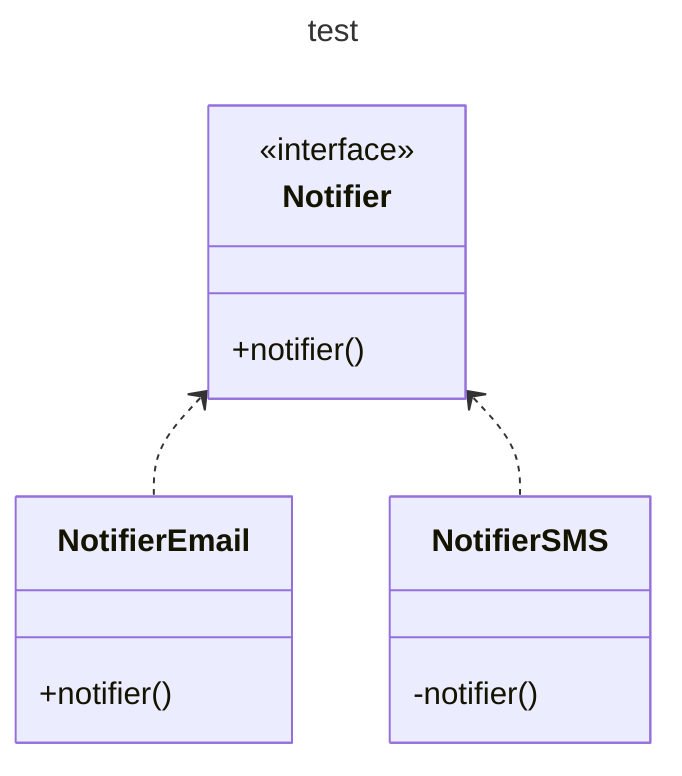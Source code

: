 ---
title : test
---
classDiagram

    Notifier <.. NotifierEmail
    Notifier <.. NotifierSMS
   
   class Notifier{
        <<interface>>
        +notifier()
    }
    class NotifierEmail{
        +notifier()
    }
    class NotifierSMS{
        -notifier()
    }
